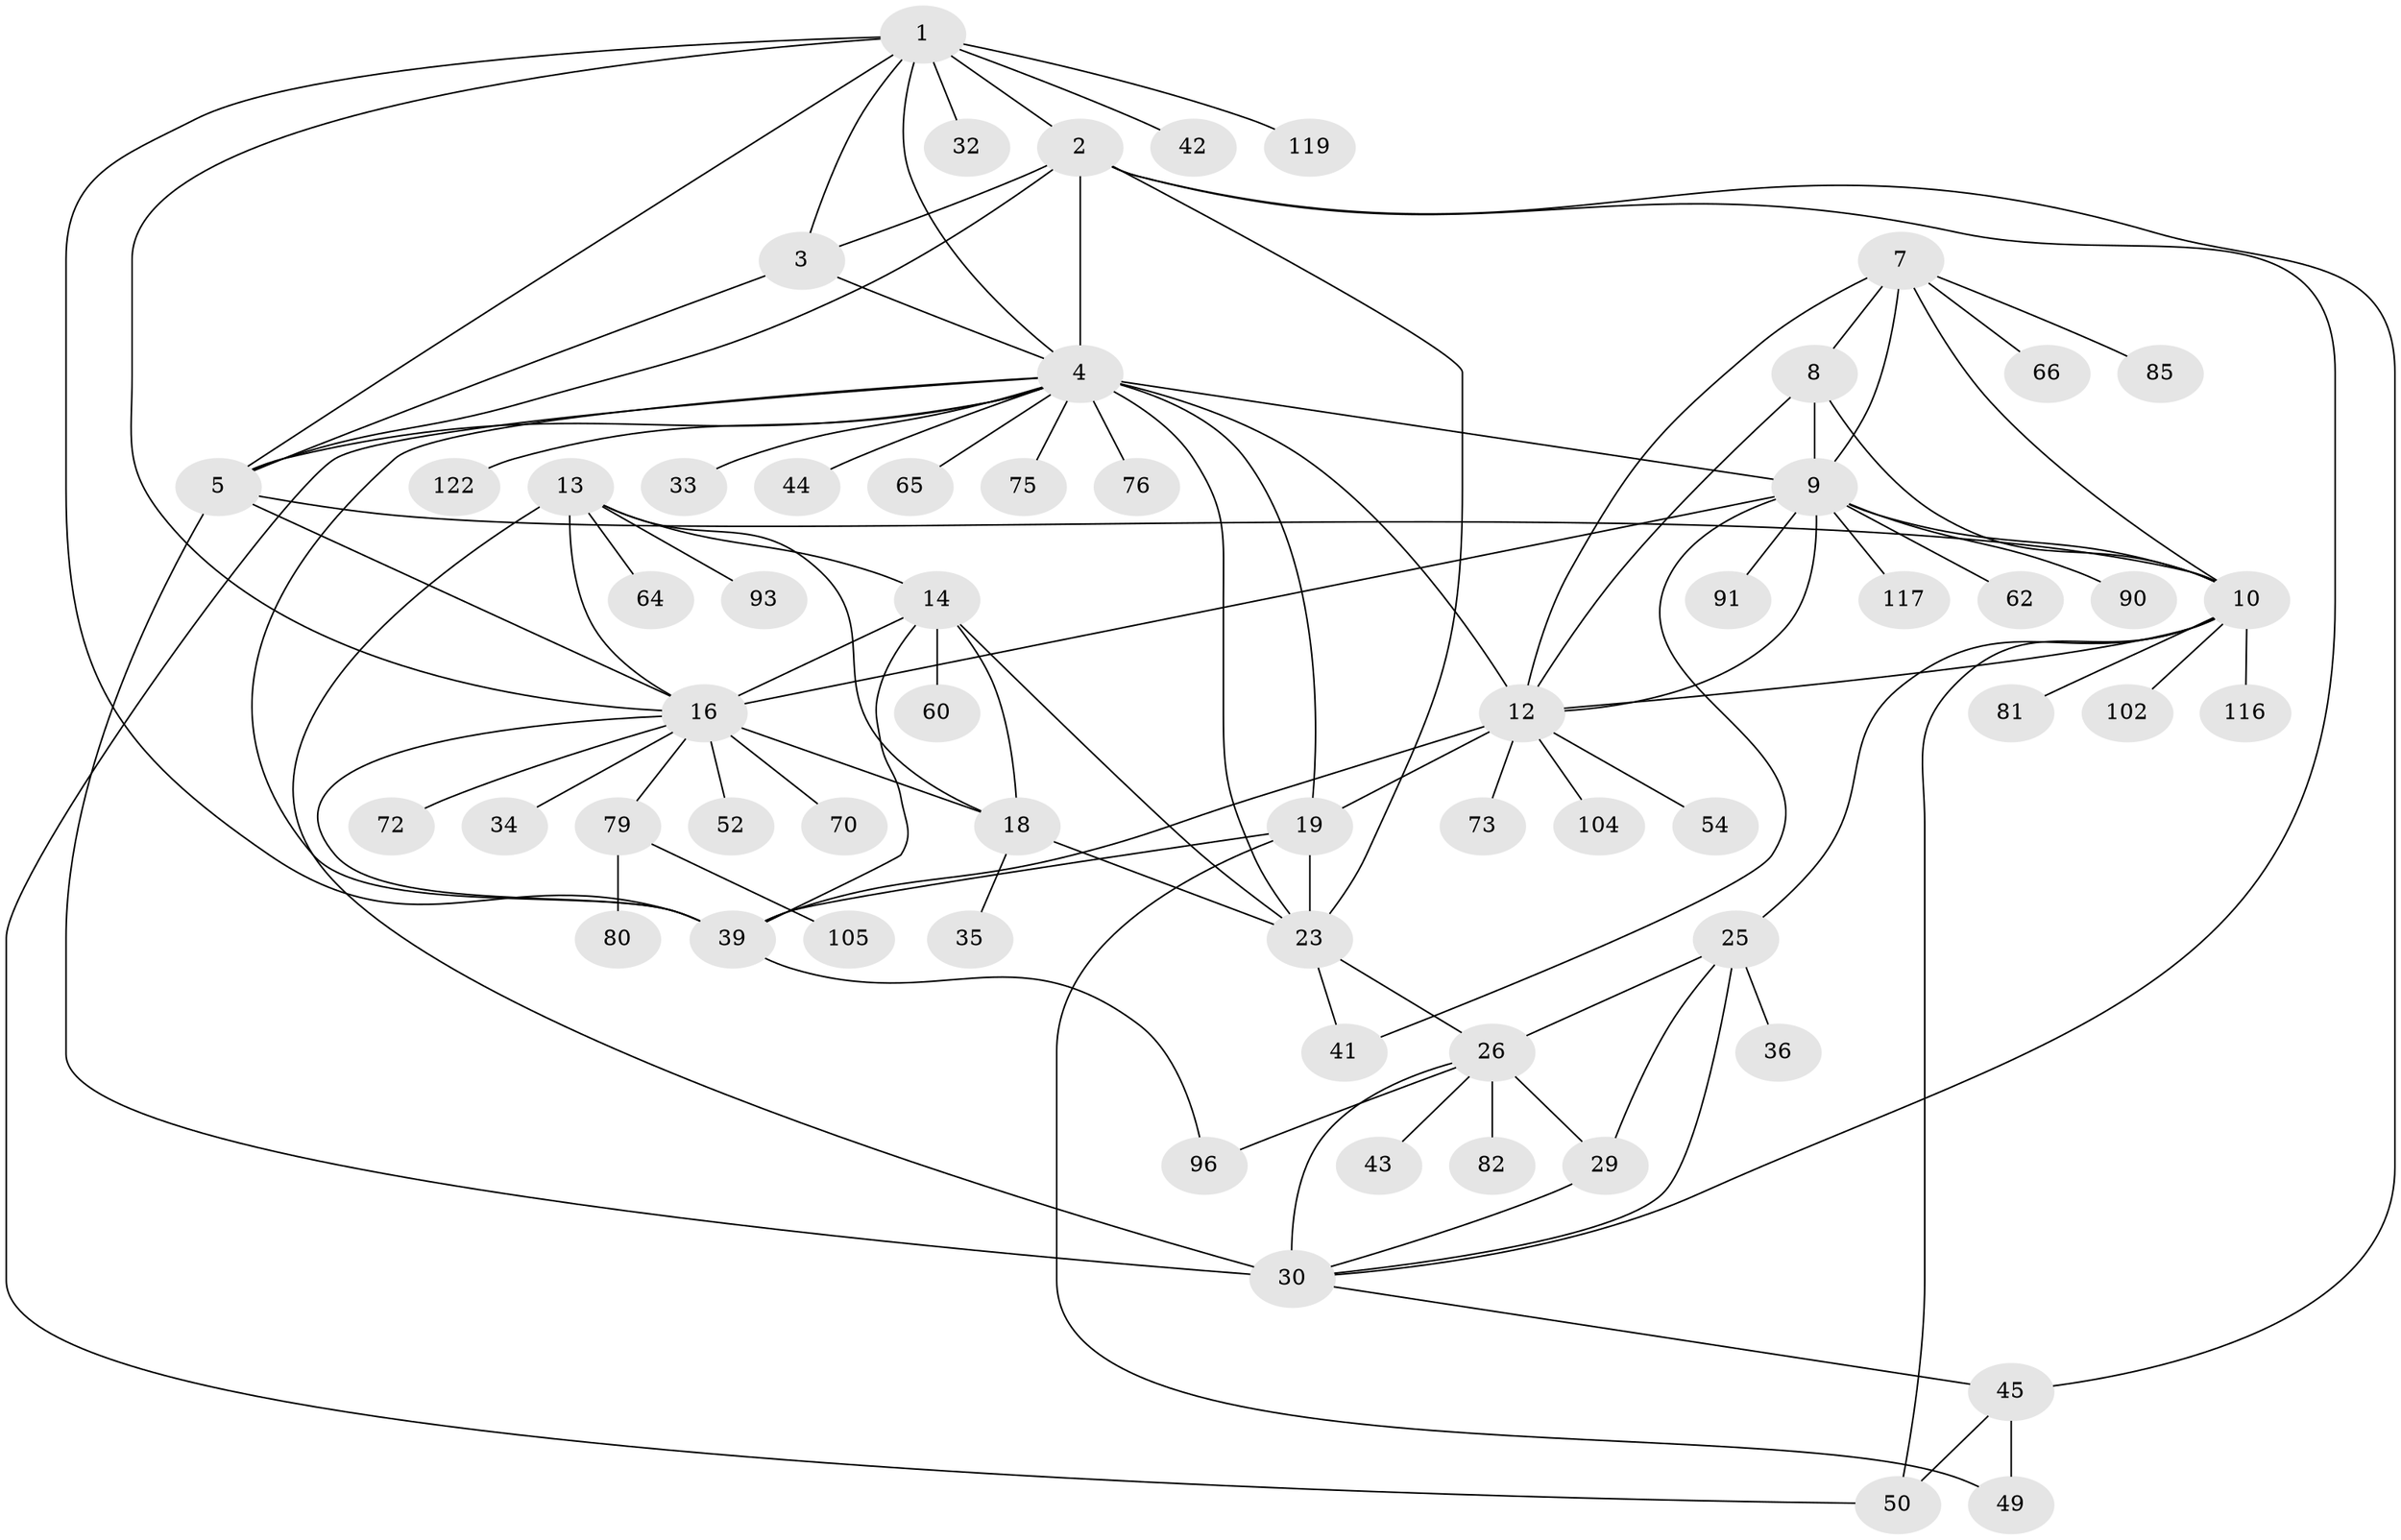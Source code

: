 // original degree distribution, {10: 0.02459016393442623, 7: 0.04918032786885246, 5: 0.040983606557377046, 8: 0.02459016393442623, 6: 0.040983606557377046, 13: 0.01639344262295082, 11: 0.02459016393442623, 12: 0.01639344262295082, 9: 0.02459016393442623, 2: 0.14754098360655737, 1: 0.5245901639344263, 4: 0.02459016393442623, 3: 0.040983606557377046}
// Generated by graph-tools (version 1.1) at 2025/16/03/09/25 04:16:07]
// undirected, 61 vertices, 102 edges
graph export_dot {
graph [start="1"]
  node [color=gray90,style=filled];
  1 [super="+37"];
  2 [super="+6"];
  3;
  4 [super="+20"];
  5;
  7 [super="+53+11"];
  8;
  9 [super="+63"];
  10 [super="+31+46+83"];
  12;
  13;
  14 [super="+15"];
  16 [super="+17+88+121+110"];
  18;
  19 [super="+56+99+21"];
  23 [super="+71"];
  25;
  26 [super="+27"];
  29;
  30 [super="+74+87+113+58"];
  32 [super="+51"];
  33;
  34;
  35;
  36;
  39 [super="+57"];
  41;
  42;
  43;
  44;
  45 [super="+98+89+47"];
  49 [super="+69"];
  50 [super="+78"];
  52;
  54;
  60;
  62;
  64;
  65;
  66;
  70;
  72 [super="+86"];
  73;
  75 [super="+108"];
  76;
  79;
  80;
  81;
  82;
  85;
  90;
  91;
  93;
  96;
  102;
  104;
  105;
  116;
  117;
  119;
  122;
  1 -- 2 [weight=2];
  1 -- 3;
  1 -- 4;
  1 -- 5;
  1 -- 32;
  1 -- 39;
  1 -- 42;
  1 -- 119;
  1 -- 16;
  2 -- 3 [weight=2];
  2 -- 4 [weight=2];
  2 -- 5 [weight=2];
  2 -- 45;
  2 -- 23;
  2 -- 30;
  3 -- 4;
  3 -- 5;
  4 -- 5;
  4 -- 9;
  4 -- 44;
  4 -- 65;
  4 -- 122;
  4 -- 33;
  4 -- 39;
  4 -- 75;
  4 -- 12;
  4 -- 76;
  4 -- 50;
  4 -- 19 [weight=6];
  4 -- 23 [weight=2];
  5 -- 30;
  5 -- 16;
  5 -- 10;
  7 -- 8 [weight=2];
  7 -- 9 [weight=2];
  7 -- 10 [weight=2];
  7 -- 12 [weight=2];
  7 -- 66;
  7 -- 85;
  8 -- 9;
  8 -- 10;
  8 -- 12;
  9 -- 10;
  9 -- 12;
  9 -- 41;
  9 -- 62;
  9 -- 90;
  9 -- 91;
  9 -- 117;
  9 -- 16;
  10 -- 12;
  10 -- 25;
  10 -- 50;
  10 -- 81;
  10 -- 102;
  10 -- 116;
  12 -- 54;
  12 -- 73;
  12 -- 104;
  12 -- 19;
  12 -- 39;
  13 -- 14 [weight=2];
  13 -- 16 [weight=2];
  13 -- 18;
  13 -- 30;
  13 -- 64;
  13 -- 93;
  14 -- 16 [weight=4];
  14 -- 18 [weight=2];
  14 -- 60;
  14 -- 23;
  14 -- 39;
  16 -- 18 [weight=2];
  16 -- 70;
  16 -- 72;
  16 -- 79;
  16 -- 34;
  16 -- 52;
  16 -- 39;
  18 -- 23;
  18 -- 35;
  19 -- 23 [weight=3];
  19 -- 49;
  19 -- 39;
  23 -- 41;
  23 -- 26;
  25 -- 26 [weight=3];
  25 -- 29;
  25 -- 30;
  25 -- 36;
  26 -- 29 [weight=3];
  26 -- 30 [weight=3];
  26 -- 82;
  26 -- 96;
  26 -- 43;
  29 -- 30;
  30 -- 45;
  39 -- 96;
  45 -- 49;
  45 -- 50;
  79 -- 80;
  79 -- 105;
}
